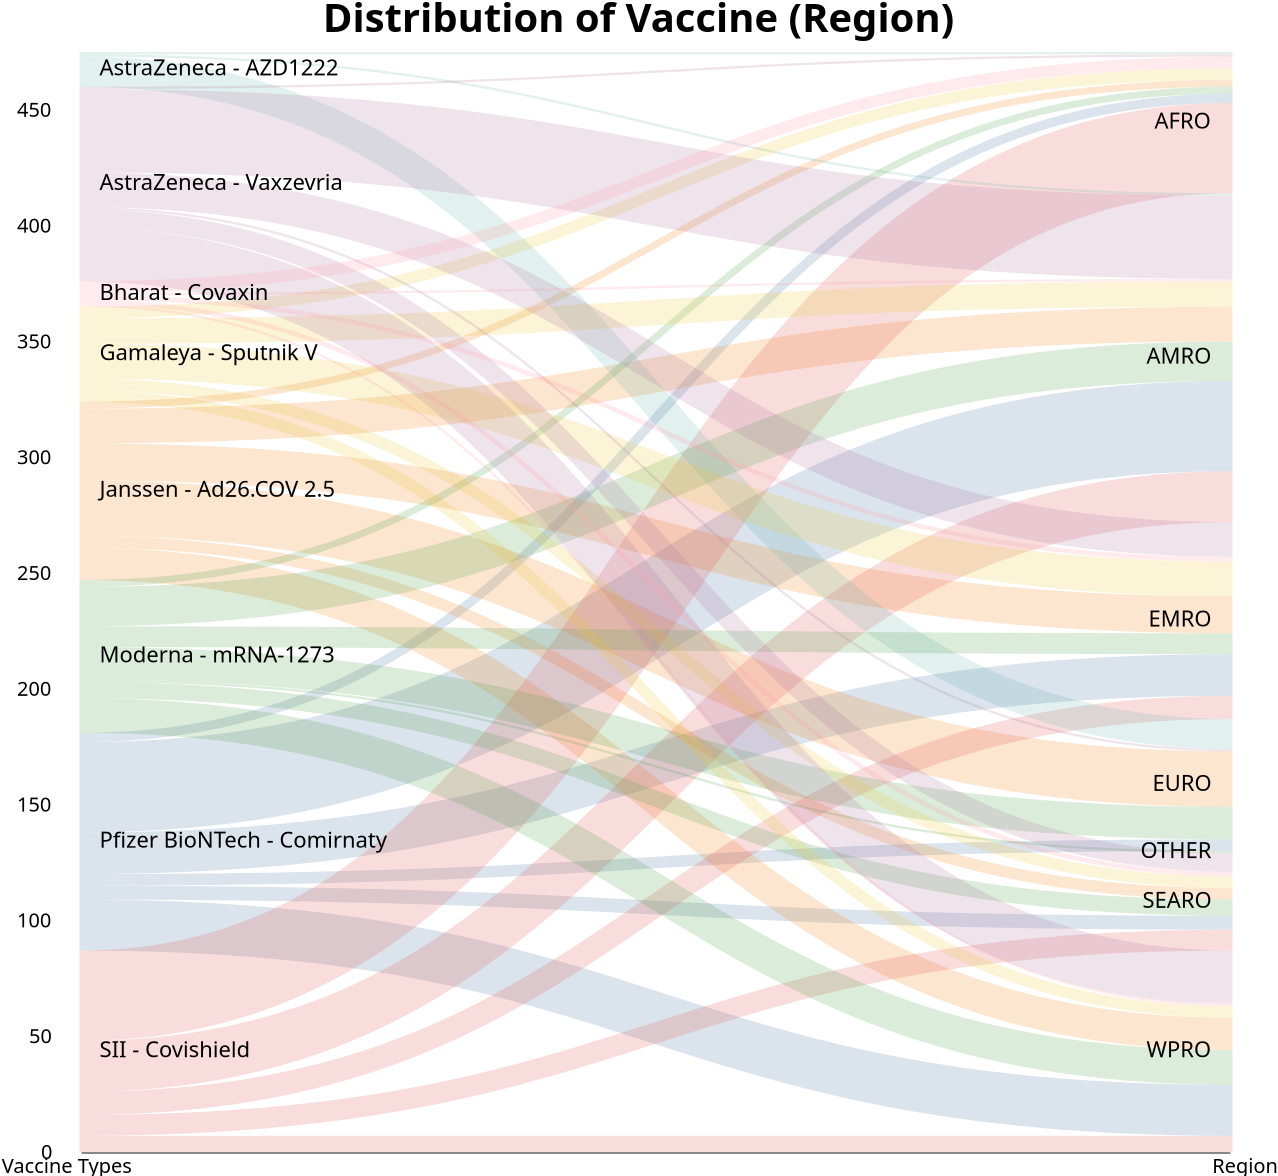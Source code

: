 {
    "$schema": "https://vega.github.io/schema/vega/v3.0.json",
    "title": "Distribution of Vaccine (Region)",
    "width": 600,
    "height": 550,
    "data": [
      {
        "name": "Vaccine Used",
        "values": {
          "aggregations": {
            "table": {
              "buckets": [
                {"key": {"from": "Pfizer BioNTech - Comirnaty", "to": "AFRO"}, "total": 4},
                {"key": {"from": "Pfizer BioNTech - Comirnaty", "to": "AMRO"}, "total": 39},
                {"key": {"from": "Pfizer BioNTech - Comirnaty", "to": "EMRO"}, "total": 18},
                {"key": {"from": "Pfizer BioNTech - Comirnaty", "to": "EURO"}, "total": 5},
                {"key": {"from": "Pfizer BioNTech - Comirnaty", "to": "SEARO"}, "total": 6},
                {"key": {"from": "Pfizer BioNTech - Comirnaty", "to": "WPRO"}, "total": 22},
  
                {"key": {"from": "Janssen - Ad26.COV 2.5", "to": "AFRO"}, "total": 3},
                {"key": {"from": "Janssen - Ad26.COV 2.5", "to": "AMRO"}, "total": 15},
                {"key": {"from": "Janssen - Ad26.COV 2.5", "to": "EMRO"}, "total": 16},
                {"key": {"from": "Janssen - Ad26.COV 2.5", "to": "EURO"}, "total": 24},
                {"key": {"from": "Janssen - Ad26.COV 2.5", "to": "SEARO"}, "total": 5},
                {"key": {"from": "Janssen - Ad26.COV 2.5", "to": "WPRO"}, "total": 14},
  
                {"key": {"from": "SII - Covishield", "to": "AFRO"}, "total": 39},
                {"key": {"from": "SII - Covishield", "to": "AMRO"}, "total": 22},
                {"key": {"from": "SII - Covishield", "to": "EMRO"}, "total": 10},
                {"key": {"from": "SII - Covishield", "to": "SEARO"}, "total": 9},
                {"key": {"from": "SII - Covishield", "to": "WPRO"}, "total": 7},
  
                {"key": {"from": "AstraZeneca - AZD1222", "to": "AFRO"}, "total": 1},
                {"key": {"from": "AstraZeneca - AZD1222", "to": "AMRO"}, "total": 1},
                {"key": {"from": "AstraZeneca - AZD1222", "to": "EURO"}, "total": 13},
  
                {"key": {"from": "Moderna - mRNA-1273", "to": "AFRO"}, "total": 3},
                {"key": {"from": "Moderna - mRNA-1273", "to": "AMRO"}, "total": 17},
                {"key": {"from": "Moderna - mRNA-1273", "to": "EMRO"}, "total": 9},
                {"key": {"from": "Moderna - mRNA-1273", "to": "EURO"}, "total": 14},
                {"key": {"from": "Moderna - mRNA-1273", "to": "OTHER"}, "total": 1},
                {"key": {"from": "Moderna - mRNA-1273", "to": "SEARO"}, "total": 7},
                {"key": {"from": "Moderna - mRNA-1273", "to": "WPRO"}, "total": 15},
  
                {"key": {"from": "Gamaleya - Sputnik V", "to": "AFRO"}, "total": 5},
                {"key": {"from": "Gamaleya - Sputnik V", "to": "AMRO"}, "total": 11},
                {"key": {"from": "Gamaleya - Sputnik V", "to": "EMRO"}, "total": 15},
                {"key": {"from": "Gamaleya - Sputnik V", "to": "SEARO"}, "total": 5},
                {"key": {"from": "Gamaleya - Sputnik V", "to": "WPRO"}, "total": 5},
  
                {"key": {"from": "AstraZeneca - Vaxzevria", "to": "AFRO"}, "total": 1},
                {"key": {"from": "AstraZeneca - Vaxzevria", "to": "AMRO"}, "total": 36},
                {"key": {"from": "AstraZeneca - Vaxzevria", "to": "EMRO"}, "total": 15},
                {"key": {"from": "AstraZeneca - Vaxzevria", "to": "EURO"}, "total": 1},
                {"key": {"from": "AstraZeneca - Vaxzevria", "to": "SEARO"}, "total": 8},
                {"key": {"from": "AstraZeneca - Vaxzevria", "to": "WPRO"}, "total": 23},
  
                {"key": {"from": "Bharat - Covaxin", "to": "AFRO"}, "total": 5},
                {"key": {"from": "Bharat - Covaxin", "to": "AMRO"}, "total": 1},
                {"key": {"from": "Bharat - Covaxin", "to": "EMRO"}, "total": 2},
                {"key": {"from": "Bharat - Covaxin", "to": "SEARO"}, "total": 2},
                {"key": {"from": "Bharat - Covaxin", "to": "WPRO"}, "total": 1} 
              ]
            }
          }
        },
        "format": {"property": "aggregations.table.buckets"},
        "transform": [
          {"type": "formula", "expr": "datum.key.from", "as": "from"},
          {"type": "formula", "expr": "datum.key.to", "as": "to"},
          {"type": "formula", "expr": "datum.total", "as": "size"},
          {"type": "filter", "expr": "Region == datum.to || Region == 'Show All'"}
        ]
      },
      {
        "name": "Startnode",
        "source": "Vaccine Used",
        "transform": [
          {"type": "filter",  "expr": "datum.from || datum.to"},
          {"type": "formula", "expr" : "datum.from+datum.to", "as": "key"},
          {"type": "fold", "fields": ["from", "to"], "as": ["vaccine", "region"]},
          {"type": "formula", "expr": "datum.vaccine == 'from' ? datum.from + datum.to : datum.to + datum.from", "as": "Expr"},
          {"type": "stack", "groupby": ["vaccine"], "sort": {"field": "Expr", "order": "descending"}, "field": "size"},
          {"type": "formula", "expr": "(datum.y0+datum.y1)/2", "as": "yc"}
        ]
      },
      {
        "name": "groups",
        "source": "Startnode",
        "transform": [
          {"type": "aggregate", "groupby": ["vaccine", "region"], "fields": ["size"], "ops": ["sum"], "as": ["total"]},
          {"type": "stack", "groupby": ["vaccine"], "sort": {"field": "region", "order": "descending"}, "field": "total"},
          {"type": "formula", "expr": "scale('y', datum.y0)", "as": "scale_y0"},
          {"type": "formula", "expr": "scale('y', datum.y1)", "as": "scale_y1"},
          {"type": "formula", "expr": "datum.vaccine == 'from'", "as": "Vax"},
          {"type": "formula", "expr": "datum.total/domain('y')[1]", "as": "precent"}
        ]
      },
      {
        "name": "Endnode",
        "source": "Startnode",
        "transform": [
          {"type": "filter", "expr": "datum.vaccine == 'to'"}
        ]
      },
      {
        "name": "Edges",
        "source": "Startnode",
        "transform": [
          {"type": "filter", "expr": "datum.vaccine == 'from'"},
          {"type": "lookup", "from": "Endnode", "key": "key", "fields": ["key"],"as": ["target"]},
          {"type": "linkpath", "orient": "horizontal", "shape": "diagonal",
            "sourceY": {"expr": "scale('y', datum.yc)"},
            "sourceX": {"expr": "scale('x', 'from') + bandwidth('x')"},
            "targetY": {"expr": "scale('y', datum.target.yc)"},
            "targetX": {"expr": "scale('x', 'to')"}
          },
          {"type": "formula", "expr": "range('y')[0]-scale('y', datum.size)","as": "strokeSize"},
          {"type": "formula","expr": "datum.size/domain('y')[1]","as": "precent"}
        ]
      }
    ],
    "scales": [
      {"name": "x", "type": "band", "range": "width", "domain": ["from", "to"],"paddingInner": 0.98},
      {"name": "y", "type": "linear", "range": "height", "domain": {"data": "Startnode", "field": "y1"}},
      {"name": "color", "type": "ordinal", "range": "category", "domain": {"data": "Vaccine Used", "fields": ["from", "to"]}},
      {"name": "vaccineNames", "type": "ordinal","range": ["Vaccine Types", "Region"],"domain": ["from", "to"]}
    ],
    "axes": [
      {"orient": "bottom","scale": "x","ticks": false, "grid": false,"encode": {"labels": {"update": {"text": {"scale": "vaccineNames", "field": "value"}}}}},
      {"orient": "left", "scale": "y", "ticks": false, "grid": false}
  
    ],
    "marks": [
      {
        "type": "rect", 
        "from": {"data": "Startnode"},
        "encode": {
          "enter": {
            "stroke": {"value": "#fff"},
            "strokeWidth": {"value": 2},
            "width": {"scale": "x", "band": 1},
            "x": {"scale": "x", "field": "vaccine"},
            "y": {"field": "y0", "scale": "y"},
            "y2": {"field": "y1", "scale": "y"}
          }
        }
      },
      {
        "type": "path",  
        "from": {"data": "Edges"},
        "clip": true,
        "encode": {
          "update": {
            "stroke": [
              {"test": "datum.vaccine =='to'", "scale": "color", "field": "from"},
              {"scale": "color", "field": "from"}
            ],
            "strokeWidth": {"field": "strokeSize"},
            "path": {"field": "path"},
            "strokeOpacity": {"signal": "(Hover.from == datum.from || Hover.to == datum.to) ? 0.8 : 0.2"},
            "tooltip": {"signal": "datum.from + ' → ' + datum.to + '  ' +  '(' + format(datum.precent, '.1%') + ')' + ' ' + datum.size "}
          },
          "hover": {"strokeOpacity": {"value": 1}}
        }
      },
      {
        "type": "text",
        "from": {"data": "groups"},
        "interactive": false,
        "encode": {
          "update": {
            "x": {"signal": "scale('x', datum.vaccine) + (datum.Vax ? bandwidth('x') + 10 : -10)"},
            "yc": {"signal": "(datum.scale_y0 + datum.scale_y1)/2"},
            "align": {"signal": "datum.Vax ? 'left' : 'right'"},
            "baseline": {"value": "middle"},
            "text": {"signal": "abs(datum.scale_y0 - datum.scale_y1) ? datum.region : ''"}
          }
        }
      }
    ],
    "signals": [
      {
        "name": "Hover",
        "value": {},
        "on": [
          {"events": "@groupMark:mouseover","update": "{from:datum.vaccine=='from' && datum.region, to:datum.vaccine=='to' && datum.region}"},
          {"events": "mouseout", "update": "{}"}
        ]
      },
      {
        "name": "Region",
        "value": "Show All",
        "bind":
        {
          "input": "select", 
          "options":["Show All","AFRO","AMRO","EMRO", "WPRO", "EURO", "SEARO", "OTHER"]
        }
      }
    ],"config": {
      "axis": {"labelFont": "Nunito"},
      "legend": {"labelFont":"Nunito"},
      "header": {"labelFont":"Nunito"},
      "mark": {"font":"Nunito"},
      "title":{"font":"Lora","fontSize":20}
    }
  }
  